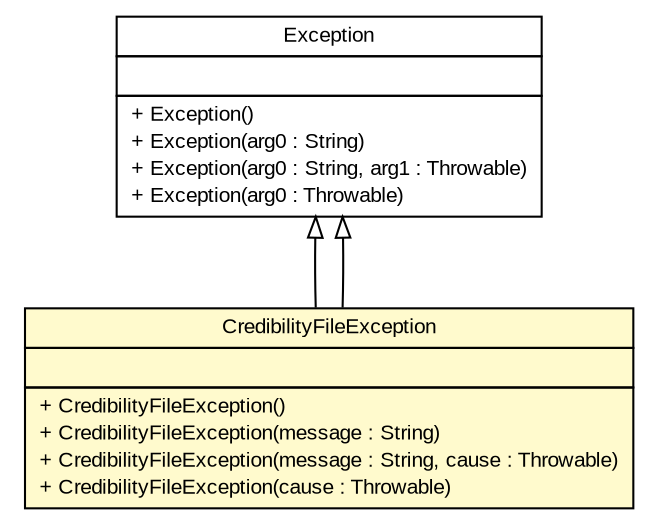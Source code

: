 #!/usr/local/bin/dot
#
# Class diagram 
# Generated by UMLGraph version R5_6-24-gf6e263 (http://www.umlgraph.org/)
#

digraph G {
	edge [fontname="arial",fontsize=10,labelfontname="arial",labelfontsize=10];
	node [fontname="arial",fontsize=10,shape=plaintext];
	nodesep=0.25;
	ranksep=0.5;
	// gov.sandia.cf.parts.wizards.CredibilityFileException
	c73547 [label=<<table title="gov.sandia.cf.parts.wizards.CredibilityFileException" border="0" cellborder="1" cellspacing="0" cellpadding="2" port="p" bgcolor="lemonChiffon" href="./CredibilityFileException.html">
		<tr><td><table border="0" cellspacing="0" cellpadding="1">
<tr><td align="center" balign="center"> CredibilityFileException </td></tr>
		</table></td></tr>
		<tr><td><table border="0" cellspacing="0" cellpadding="1">
<tr><td align="left" balign="left">  </td></tr>
		</table></td></tr>
		<tr><td><table border="0" cellspacing="0" cellpadding="1">
<tr><td align="left" balign="left"> + CredibilityFileException() </td></tr>
<tr><td align="left" balign="left"> + CredibilityFileException(message : String) </td></tr>
<tr><td align="left" balign="left"> + CredibilityFileException(message : String, cause : Throwable) </td></tr>
<tr><td align="left" balign="left"> + CredibilityFileException(cause : Throwable) </td></tr>
		</table></td></tr>
		</table>>, URL="./CredibilityFileException.html", fontname="arial", fontcolor="black", fontsize=10.0];
	//gov.sandia.cf.parts.wizards.CredibilityFileException extends java.lang.Exception
	c73577:p -> c73547:p [dir=back,arrowtail=empty];
	//gov.sandia.cf.parts.wizards.CredibilityFileException extends java.lang.Exception
	c73577:p -> c73547:p [dir=back,arrowtail=empty];
	// java.lang.Exception
	c73577 [label=<<table title="java.lang.Exception" border="0" cellborder="1" cellspacing="0" cellpadding="2" port="p" href="http://java.sun.com/j2se/1.4.2/docs/api/java/lang/Exception.html">
		<tr><td><table border="0" cellspacing="0" cellpadding="1">
<tr><td align="center" balign="center"> Exception </td></tr>
		</table></td></tr>
		<tr><td><table border="0" cellspacing="0" cellpadding="1">
<tr><td align="left" balign="left">  </td></tr>
		</table></td></tr>
		<tr><td><table border="0" cellspacing="0" cellpadding="1">
<tr><td align="left" balign="left"> + Exception() </td></tr>
<tr><td align="left" balign="left"> + Exception(arg0 : String) </td></tr>
<tr><td align="left" balign="left"> + Exception(arg0 : String, arg1 : Throwable) </td></tr>
<tr><td align="left" balign="left"> + Exception(arg0 : Throwable) </td></tr>
		</table></td></tr>
		</table>>, URL="http://java.sun.com/j2se/1.4.2/docs/api/java/lang/Exception.html", fontname="arial", fontcolor="black", fontsize=10.0];
}


